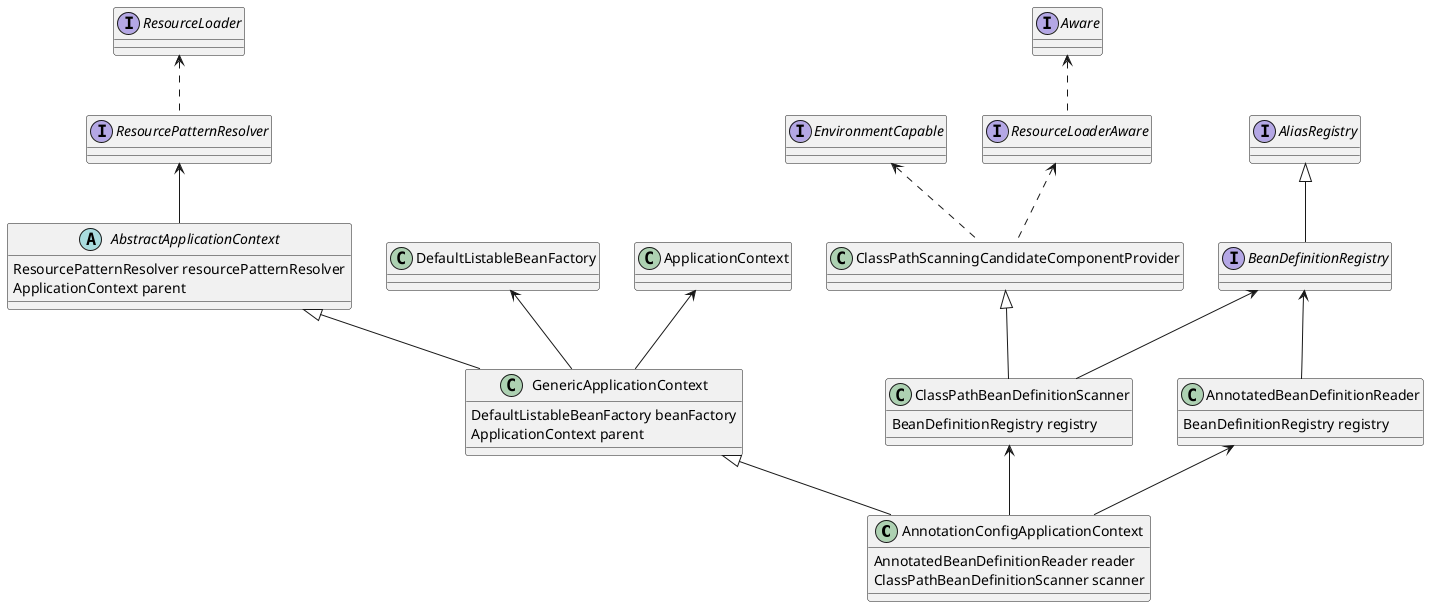 @startuml
class AnnotationConfigApplicationContext{
   AnnotatedBeanDefinitionReader reader
   ClassPathBeanDefinitionScanner scanner
}
class GenericApplicationContext{
 DefaultListableBeanFactory beanFactory
 ApplicationContext parent
}
abstract AbstractApplicationContext{
  ResourcePatternResolver resourcePatternResolver
  ApplicationContext parent
}

class AnnotatedBeanDefinitionReader{
  BeanDefinitionRegistry registry
}

class ClassPathBeanDefinitionScanner{
     BeanDefinitionRegistry registry
}

class ClassPathScanningCandidateComponentProvider{
}
interface EnvironmentCapable
interface ResourceLoaderAware
interface Aware

interface BeanDefinitionRegistry
interface AliasRegistry

interface ResourcePatternResolver
interface ResourceLoader

AliasRegistry <|-- BeanDefinitionRegistry
BeanDefinitionRegistry <-- AnnotatedBeanDefinitionReader
AnnotatedBeanDefinitionReader <-- AnnotationConfigApplicationContext
ClassPathBeanDefinitionScanner <-- AnnotationConfigApplicationContext
BeanDefinitionRegistry <-- ClassPathBeanDefinitionScanner
ClassPathScanningCandidateComponentProvider <|-- ClassPathBeanDefinitionScanner
EnvironmentCapable <.. ClassPathScanningCandidateComponentProvider
ResourceLoaderAware <.. ClassPathScanningCandidateComponentProvider
Aware <.. ResourceLoaderAware
GenericApplicationContext <|-- AnnotationConfigApplicationContext
DefaultListableBeanFactory <-- GenericApplicationContext
ApplicationContext <-- GenericApplicationContext
AbstractApplicationContext <|-- GenericApplicationContext
ResourceLoader <.. ResourcePatternResolver
ResourcePatternResolver <-- AbstractApplicationContext
@enduml